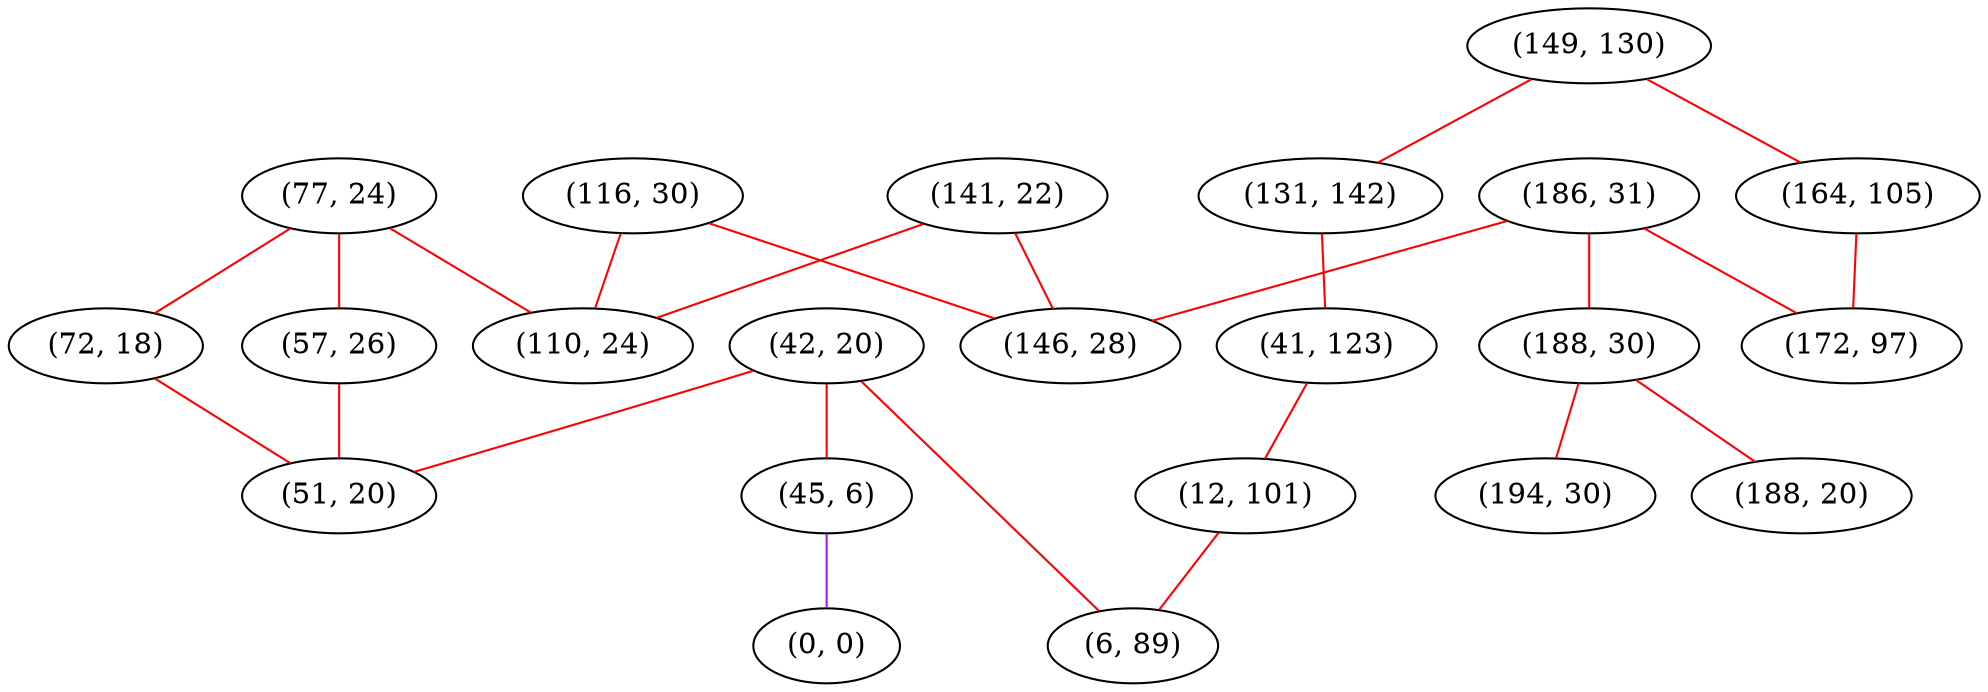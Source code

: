 graph "" {
"(141, 22)";
"(77, 24)";
"(149, 130)";
"(116, 30)";
"(186, 31)";
"(42, 20)";
"(131, 142)";
"(45, 6)";
"(41, 123)";
"(164, 105)";
"(110, 24)";
"(72, 18)";
"(0, 0)";
"(172, 97)";
"(188, 30)";
"(57, 26)";
"(146, 28)";
"(194, 30)";
"(12, 101)";
"(6, 89)";
"(188, 20)";
"(51, 20)";
"(141, 22)" -- "(146, 28)"  [color=red, key=0, weight=1];
"(141, 22)" -- "(110, 24)"  [color=red, key=0, weight=1];
"(77, 24)" -- "(57, 26)"  [color=red, key=0, weight=1];
"(77, 24)" -- "(72, 18)"  [color=red, key=0, weight=1];
"(77, 24)" -- "(110, 24)"  [color=red, key=0, weight=1];
"(149, 130)" -- "(164, 105)"  [color=red, key=0, weight=1];
"(149, 130)" -- "(131, 142)"  [color=red, key=0, weight=1];
"(116, 30)" -- "(146, 28)"  [color=red, key=0, weight=1];
"(116, 30)" -- "(110, 24)"  [color=red, key=0, weight=1];
"(186, 31)" -- "(172, 97)"  [color=red, key=0, weight=1];
"(186, 31)" -- "(188, 30)"  [color=red, key=0, weight=1];
"(186, 31)" -- "(146, 28)"  [color=red, key=0, weight=1];
"(42, 20)" -- "(45, 6)"  [color=red, key=0, weight=1];
"(42, 20)" -- "(6, 89)"  [color=red, key=0, weight=1];
"(42, 20)" -- "(51, 20)"  [color=red, key=0, weight=1];
"(131, 142)" -- "(41, 123)"  [color=red, key=0, weight=1];
"(45, 6)" -- "(0, 0)"  [color=purple, key=0, weight=4];
"(41, 123)" -- "(12, 101)"  [color=red, key=0, weight=1];
"(164, 105)" -- "(172, 97)"  [color=red, key=0, weight=1];
"(72, 18)" -- "(51, 20)"  [color=red, key=0, weight=1];
"(188, 30)" -- "(194, 30)"  [color=red, key=0, weight=1];
"(188, 30)" -- "(188, 20)"  [color=red, key=0, weight=1];
"(57, 26)" -- "(51, 20)"  [color=red, key=0, weight=1];
"(12, 101)" -- "(6, 89)"  [color=red, key=0, weight=1];
}
